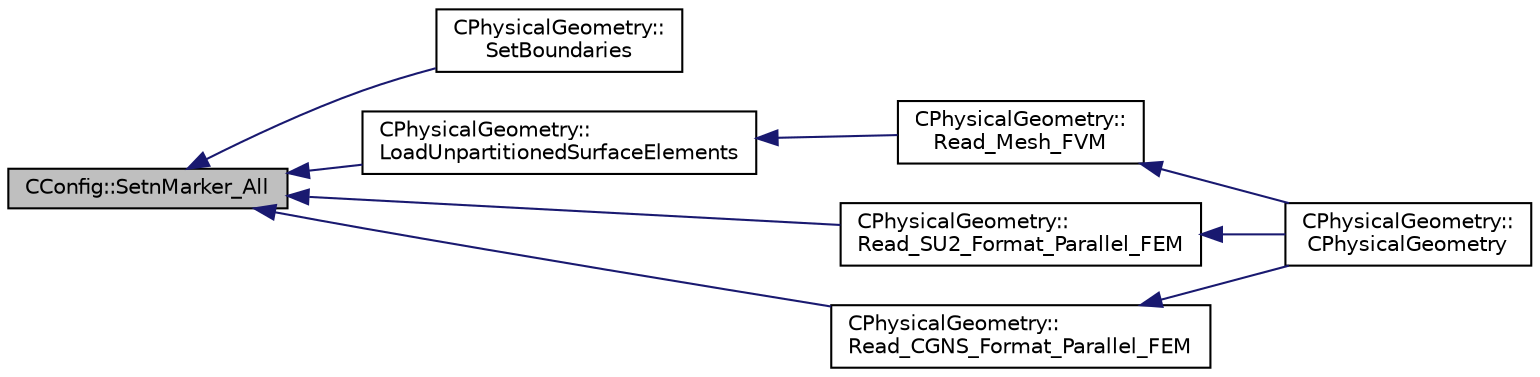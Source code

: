 digraph "CConfig::SetnMarker_All"
{
  edge [fontname="Helvetica",fontsize="10",labelfontname="Helvetica",labelfontsize="10"];
  node [fontname="Helvetica",fontsize="10",shape=record];
  rankdir="LR";
  Node15135 [label="CConfig::SetnMarker_All",height=0.2,width=0.4,color="black", fillcolor="grey75", style="filled", fontcolor="black"];
  Node15135 -> Node15136 [dir="back",color="midnightblue",fontsize="10",style="solid",fontname="Helvetica"];
  Node15136 [label="CPhysicalGeometry::\lSetBoundaries",height=0.2,width=0.4,color="black", fillcolor="white", style="filled",URL="$class_c_physical_geometry.html#a1350e4d05928db566e3d14fa5dc2587a",tooltip="Set the send receive boundaries of the grid. "];
  Node15135 -> Node15137 [dir="back",color="midnightblue",fontsize="10",style="solid",fontname="Helvetica"];
  Node15137 [label="CPhysicalGeometry::\lLoadUnpartitionedSurfaceElements",height=0.2,width=0.4,color="black", fillcolor="white", style="filled",URL="$class_c_physical_geometry.html#a23692062ec01893ef6b5ae53fcbbf022",tooltip="Loads the boundary elements (markers) from the mesh reader object into the primal element data struct..."];
  Node15137 -> Node15138 [dir="back",color="midnightblue",fontsize="10",style="solid",fontname="Helvetica"];
  Node15138 [label="CPhysicalGeometry::\lRead_Mesh_FVM",height=0.2,width=0.4,color="black", fillcolor="white", style="filled",URL="$class_c_physical_geometry.html#ad4096218a43c6a5ec4c56576c0c30e5b",tooltip="Reads the geometry of the grid and adjust the boundary conditions with the configuration file in para..."];
  Node15138 -> Node15139 [dir="back",color="midnightblue",fontsize="10",style="solid",fontname="Helvetica"];
  Node15139 [label="CPhysicalGeometry::\lCPhysicalGeometry",height=0.2,width=0.4,color="black", fillcolor="white", style="filled",URL="$class_c_physical_geometry.html#a075a737b341a64de5463ddd41096692e",tooltip="Reads the geometry of the grid and adjust the boundary conditions with the configuration file..."];
  Node15135 -> Node15140 [dir="back",color="midnightblue",fontsize="10",style="solid",fontname="Helvetica"];
  Node15140 [label="CPhysicalGeometry::\lRead_SU2_Format_Parallel_FEM",height=0.2,width=0.4,color="black", fillcolor="white", style="filled",URL="$class_c_physical_geometry.html#a8fb5c62d5c61dd689ea5d51d4f174831",tooltip="Reads for the FEM solver the geometry of the grid and adjust the boundary conditions with the configu..."];
  Node15140 -> Node15139 [dir="back",color="midnightblue",fontsize="10",style="solid",fontname="Helvetica"];
  Node15135 -> Node15141 [dir="back",color="midnightblue",fontsize="10",style="solid",fontname="Helvetica"];
  Node15141 [label="CPhysicalGeometry::\lRead_CGNS_Format_Parallel_FEM",height=0.2,width=0.4,color="black", fillcolor="white", style="filled",URL="$class_c_physical_geometry.html#a5fa5c4805d03646f8bfbf8622265f958",tooltip="Reads for the FEM solver the geometry of the grid and adjust the boundary conditions with the configu..."];
  Node15141 -> Node15139 [dir="back",color="midnightblue",fontsize="10",style="solid",fontname="Helvetica"];
}
